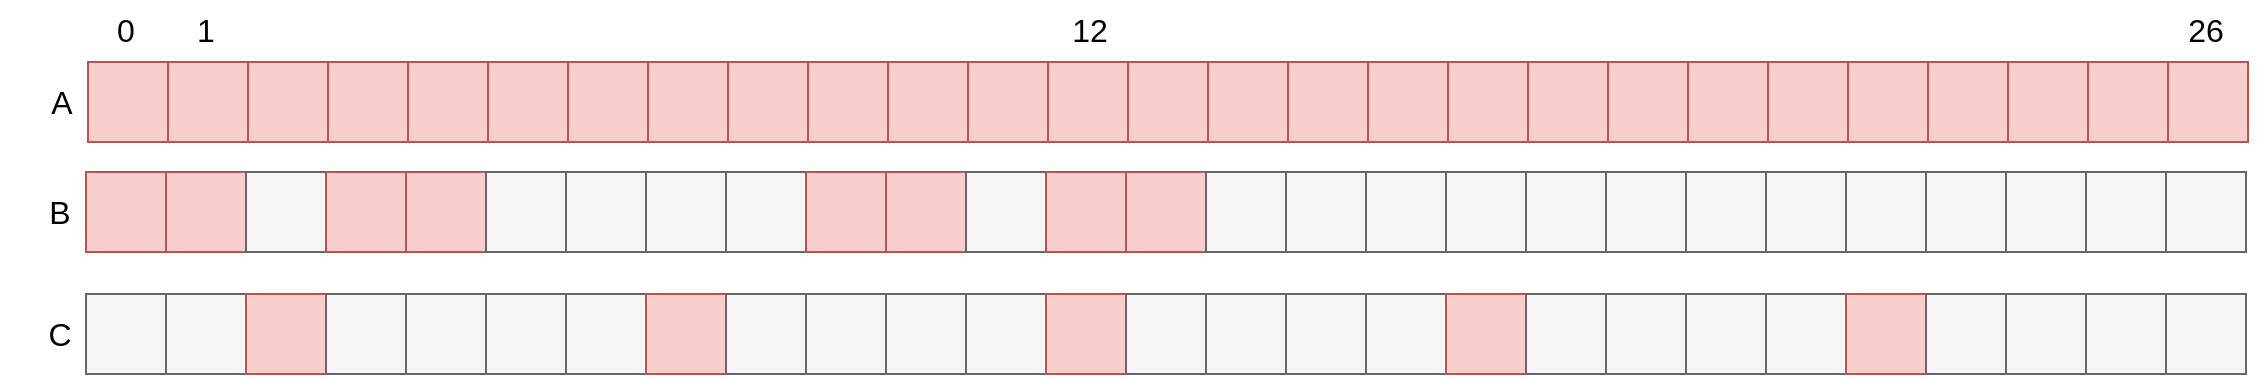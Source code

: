 <mxfile version="20.2.3" type="device"><diagram id="hB45ELTEsidGIPMGBpWh" name="Page-1"><mxGraphModel dx="1426" dy="920" grid="1" gridSize="10" guides="1" tooltips="1" connect="1" arrows="1" fold="1" page="1" pageScale="1" pageWidth="1169" pageHeight="827" math="0" shadow="0"><root><mxCell id="0"/><mxCell id="1" parent="0"/><mxCell id="6-0hSGk9Hx_-3tuUZx68-44" value="" style="whiteSpace=wrap;html=1;aspect=fixed;fontSize=16;fillColor=#f8cecc;strokeColor=#b85450;" parent="1" vertex="1"><mxGeometry x="44" y="75" width="40" height="40" as="geometry"/></mxCell><mxCell id="6-0hSGk9Hx_-3tuUZx68-45" value="" style="whiteSpace=wrap;html=1;aspect=fixed;fontSize=16;fillColor=#f8cecc;strokeColor=#b85450;" parent="1" vertex="1"><mxGeometry x="84" y="75" width="40" height="40" as="geometry"/></mxCell><mxCell id="6-0hSGk9Hx_-3tuUZx68-46" value="" style="whiteSpace=wrap;html=1;aspect=fixed;fontSize=16;fillColor=#f8cecc;strokeColor=#b85450;" parent="1" vertex="1"><mxGeometry x="124" y="75" width="40" height="40" as="geometry"/></mxCell><mxCell id="6-0hSGk9Hx_-3tuUZx68-47" value="" style="whiteSpace=wrap;html=1;aspect=fixed;fontSize=16;fillColor=#f8cecc;strokeColor=#b85450;" parent="1" vertex="1"><mxGeometry x="164" y="75" width="40" height="40" as="geometry"/></mxCell><mxCell id="6-0hSGk9Hx_-3tuUZx68-48" value="" style="whiteSpace=wrap;html=1;aspect=fixed;fontSize=16;fillColor=#f8cecc;strokeColor=#b85450;" parent="1" vertex="1"><mxGeometry x="204" y="75" width="40" height="40" as="geometry"/></mxCell><mxCell id="6-0hSGk9Hx_-3tuUZx68-49" value="" style="whiteSpace=wrap;html=1;aspect=fixed;fontSize=16;fillColor=#f8cecc;strokeColor=#b85450;" parent="1" vertex="1"><mxGeometry x="244" y="75" width="40" height="40" as="geometry"/></mxCell><mxCell id="6-0hSGk9Hx_-3tuUZx68-56" value="A" style="text;html=1;strokeColor=none;fillColor=none;align=center;verticalAlign=middle;whiteSpace=wrap;rounded=0;fontSize=16;" parent="1" vertex="1"><mxGeometry x="1" y="80" width="60" height="30" as="geometry"/></mxCell><mxCell id="6-0hSGk9Hx_-3tuUZx68-65" value="" style="whiteSpace=wrap;html=1;aspect=fixed;fontSize=16;fillColor=#f8cecc;strokeColor=#b85450;" parent="1" vertex="1"><mxGeometry x="284" y="75" width="40" height="40" as="geometry"/></mxCell><mxCell id="6-0hSGk9Hx_-3tuUZx68-66" value="" style="whiteSpace=wrap;html=1;aspect=fixed;fontSize=16;fillColor=#f8cecc;strokeColor=#b85450;" parent="1" vertex="1"><mxGeometry x="324" y="75" width="40" height="40" as="geometry"/></mxCell><mxCell id="6-0hSGk9Hx_-3tuUZx68-67" value="" style="whiteSpace=wrap;html=1;aspect=fixed;fontSize=16;fillColor=#f8cecc;strokeColor=#b85450;" parent="1" vertex="1"><mxGeometry x="364" y="75" width="40" height="40" as="geometry"/></mxCell><mxCell id="6-0hSGk9Hx_-3tuUZx68-68" value="" style="whiteSpace=wrap;html=1;aspect=fixed;fontSize=16;fillColor=#f8cecc;strokeColor=#b85450;" parent="1" vertex="1"><mxGeometry x="404" y="75" width="40" height="40" as="geometry"/></mxCell><mxCell id="6-0hSGk9Hx_-3tuUZx68-69" value="" style="whiteSpace=wrap;html=1;aspect=fixed;fontSize=16;fillColor=#f8cecc;strokeColor=#b85450;" parent="1" vertex="1"><mxGeometry x="444" y="75" width="40" height="40" as="geometry"/></mxCell><mxCell id="6-0hSGk9Hx_-3tuUZx68-70" value="" style="whiteSpace=wrap;html=1;aspect=fixed;fontSize=16;fillColor=#f8cecc;strokeColor=#b85450;" parent="1" vertex="1"><mxGeometry x="484" y="75" width="40" height="40" as="geometry"/></mxCell><mxCell id="6-0hSGk9Hx_-3tuUZx68-71" value="" style="whiteSpace=wrap;html=1;aspect=fixed;fontSize=16;fillColor=#f8cecc;strokeColor=#b85450;" parent="1" vertex="1"><mxGeometry x="524" y="75" width="40" height="40" as="geometry"/></mxCell><mxCell id="6-0hSGk9Hx_-3tuUZx68-72" value="" style="whiteSpace=wrap;html=1;aspect=fixed;fontSize=16;fillColor=#f8cecc;strokeColor=#b85450;" parent="1" vertex="1"><mxGeometry x="564" y="75" width="40" height="40" as="geometry"/></mxCell><mxCell id="6-0hSGk9Hx_-3tuUZx68-73" value="" style="whiteSpace=wrap;html=1;aspect=fixed;fontSize=16;fillColor=#f8cecc;strokeColor=#b85450;" parent="1" vertex="1"><mxGeometry x="604" y="75" width="40" height="40" as="geometry"/></mxCell><mxCell id="6-0hSGk9Hx_-3tuUZx68-74" value="" style="whiteSpace=wrap;html=1;aspect=fixed;fontSize=16;fillColor=#f8cecc;strokeColor=#b85450;" parent="1" vertex="1"><mxGeometry x="644" y="75" width="40" height="40" as="geometry"/></mxCell><mxCell id="6-0hSGk9Hx_-3tuUZx68-75" value="" style="whiteSpace=wrap;html=1;aspect=fixed;fontSize=16;fillColor=#f8cecc;strokeColor=#b85450;" parent="1" vertex="1"><mxGeometry x="684" y="75" width="40" height="40" as="geometry"/></mxCell><mxCell id="6-0hSGk9Hx_-3tuUZx68-76" value="" style="whiteSpace=wrap;html=1;aspect=fixed;fontSize=16;fillColor=#f8cecc;strokeColor=#b85450;" parent="1" vertex="1"><mxGeometry x="724" y="75" width="40" height="40" as="geometry"/></mxCell><mxCell id="6-0hSGk9Hx_-3tuUZx68-77" value="" style="whiteSpace=wrap;html=1;aspect=fixed;fontSize=16;fillColor=#f8cecc;strokeColor=#b85450;" parent="1" vertex="1"><mxGeometry x="764" y="75" width="40" height="40" as="geometry"/></mxCell><mxCell id="6-0hSGk9Hx_-3tuUZx68-78" value="" style="whiteSpace=wrap;html=1;aspect=fixed;fontSize=16;fillColor=#f8cecc;strokeColor=#b85450;" parent="1" vertex="1"><mxGeometry x="804" y="75" width="40" height="40" as="geometry"/></mxCell><mxCell id="6-0hSGk9Hx_-3tuUZx68-79" value="" style="whiteSpace=wrap;html=1;aspect=fixed;fontSize=16;fillColor=#f8cecc;strokeColor=#b85450;" parent="1" vertex="1"><mxGeometry x="844" y="75" width="40" height="40" as="geometry"/></mxCell><mxCell id="6-0hSGk9Hx_-3tuUZx68-80" value="" style="whiteSpace=wrap;html=1;aspect=fixed;fontSize=16;fillColor=#f8cecc;strokeColor=#b85450;" parent="1" vertex="1"><mxGeometry x="884" y="75" width="40" height="40" as="geometry"/></mxCell><mxCell id="6-0hSGk9Hx_-3tuUZx68-81" value="" style="whiteSpace=wrap;html=1;aspect=fixed;fontSize=16;fillColor=#f8cecc;strokeColor=#b85450;" parent="1" vertex="1"><mxGeometry x="924" y="75" width="40" height="40" as="geometry"/></mxCell><mxCell id="6-0hSGk9Hx_-3tuUZx68-82" value="" style="whiteSpace=wrap;html=1;aspect=fixed;fontSize=16;fillColor=#f8cecc;strokeColor=#b85450;" parent="1" vertex="1"><mxGeometry x="964" y="75" width="40" height="40" as="geometry"/></mxCell><mxCell id="6-0hSGk9Hx_-3tuUZx68-83" value="" style="whiteSpace=wrap;html=1;aspect=fixed;fontSize=16;fillColor=#f8cecc;strokeColor=#b85450;" parent="1" vertex="1"><mxGeometry x="1004" y="75" width="40" height="40" as="geometry"/></mxCell><mxCell id="6-0hSGk9Hx_-3tuUZx68-84" value="" style="whiteSpace=wrap;html=1;aspect=fixed;fontSize=16;fillColor=#f8cecc;strokeColor=#b85450;" parent="1" vertex="1"><mxGeometry x="1044" y="75" width="40" height="40" as="geometry"/></mxCell><mxCell id="6-0hSGk9Hx_-3tuUZx68-85" value="" style="whiteSpace=wrap;html=1;aspect=fixed;fontSize=16;fillColor=#f8cecc;strokeColor=#b85450;" parent="1" vertex="1"><mxGeometry x="1084" y="75" width="40" height="40" as="geometry"/></mxCell><mxCell id="6-0hSGk9Hx_-3tuUZx68-86" value="" style="whiteSpace=wrap;html=1;aspect=fixed;fontSize=16;fillColor=#f8cecc;strokeColor=#b85450;" parent="1" vertex="1"><mxGeometry x="43" y="130" width="40" height="40" as="geometry"/></mxCell><mxCell id="6-0hSGk9Hx_-3tuUZx68-87" value="" style="whiteSpace=wrap;html=1;aspect=fixed;fontSize=16;fillColor=#f8cecc;strokeColor=#b85450;" parent="1" vertex="1"><mxGeometry x="83" y="130" width="40" height="40" as="geometry"/></mxCell><mxCell id="6-0hSGk9Hx_-3tuUZx68-88" value="" style="whiteSpace=wrap;html=1;aspect=fixed;fontSize=16;fillColor=#f5f5f5;strokeColor=#666666;fontColor=#333333;" parent="1" vertex="1"><mxGeometry x="123" y="130" width="40" height="40" as="geometry"/></mxCell><mxCell id="6-0hSGk9Hx_-3tuUZx68-89" value="" style="whiteSpace=wrap;html=1;aspect=fixed;fontSize=16;fillColor=#f8cecc;strokeColor=#b85450;" parent="1" vertex="1"><mxGeometry x="163" y="130" width="40" height="40" as="geometry"/></mxCell><mxCell id="6-0hSGk9Hx_-3tuUZx68-90" value="" style="whiteSpace=wrap;html=1;aspect=fixed;fontSize=16;fillColor=#f8cecc;strokeColor=#b85450;" parent="1" vertex="1"><mxGeometry x="203" y="130" width="40" height="40" as="geometry"/></mxCell><mxCell id="6-0hSGk9Hx_-3tuUZx68-91" value="" style="whiteSpace=wrap;html=1;aspect=fixed;fontSize=16;fillColor=#f5f5f5;fontColor=#333333;strokeColor=#666666;" parent="1" vertex="1"><mxGeometry x="243" y="130" width="40" height="40" as="geometry"/></mxCell><mxCell id="6-0hSGk9Hx_-3tuUZx68-92" value="B" style="text;html=1;strokeColor=none;fillColor=none;align=center;verticalAlign=middle;whiteSpace=wrap;rounded=0;fontSize=16;" parent="1" vertex="1"><mxGeometry y="135" width="60" height="30" as="geometry"/></mxCell><mxCell id="6-0hSGk9Hx_-3tuUZx68-93" value="" style="whiteSpace=wrap;html=1;aspect=fixed;fontSize=16;fillColor=#f5f5f5;strokeColor=#666666;fontColor=#333333;" parent="1" vertex="1"><mxGeometry x="283" y="130" width="40" height="40" as="geometry"/></mxCell><mxCell id="6-0hSGk9Hx_-3tuUZx68-94" value="" style="whiteSpace=wrap;html=1;aspect=fixed;fontSize=16;fillColor=#f5f5f5;strokeColor=#666666;fontColor=#333333;" parent="1" vertex="1"><mxGeometry x="323" y="130" width="40" height="40" as="geometry"/></mxCell><mxCell id="6-0hSGk9Hx_-3tuUZx68-95" value="" style="whiteSpace=wrap;html=1;aspect=fixed;fontSize=16;fillColor=#f5f5f5;fontColor=#333333;strokeColor=#666666;" parent="1" vertex="1"><mxGeometry x="363" y="130" width="40" height="40" as="geometry"/></mxCell><mxCell id="6-0hSGk9Hx_-3tuUZx68-96" value="" style="whiteSpace=wrap;html=1;aspect=fixed;fontSize=16;fillColor=#f8cecc;strokeColor=#b85450;" parent="1" vertex="1"><mxGeometry x="403" y="130" width="40" height="40" as="geometry"/></mxCell><mxCell id="6-0hSGk9Hx_-3tuUZx68-97" value="" style="whiteSpace=wrap;html=1;aspect=fixed;fontSize=16;fillColor=#f8cecc;strokeColor=#b85450;" parent="1" vertex="1"><mxGeometry x="443" y="130" width="40" height="40" as="geometry"/></mxCell><mxCell id="6-0hSGk9Hx_-3tuUZx68-98" value="" style="whiteSpace=wrap;html=1;aspect=fixed;fontSize=16;fillColor=#f5f5f5;strokeColor=#666666;fontColor=#333333;" parent="1" vertex="1"><mxGeometry x="483" y="130" width="40" height="40" as="geometry"/></mxCell><mxCell id="6-0hSGk9Hx_-3tuUZx68-99" value="" style="whiteSpace=wrap;html=1;aspect=fixed;fontSize=16;fillColor=#f8cecc;strokeColor=#b85450;" parent="1" vertex="1"><mxGeometry x="523" y="130" width="40" height="40" as="geometry"/></mxCell><mxCell id="6-0hSGk9Hx_-3tuUZx68-100" value="" style="whiteSpace=wrap;html=1;aspect=fixed;fontSize=16;fillColor=#f8cecc;strokeColor=#b85450;" parent="1" vertex="1"><mxGeometry x="563" y="130" width="40" height="40" as="geometry"/></mxCell><mxCell id="6-0hSGk9Hx_-3tuUZx68-101" value="" style="whiteSpace=wrap;html=1;aspect=fixed;fontSize=16;fillColor=#f5f5f5;strokeColor=#666666;fontColor=#333333;" parent="1" vertex="1"><mxGeometry x="603" y="130" width="40" height="40" as="geometry"/></mxCell><mxCell id="6-0hSGk9Hx_-3tuUZx68-102" value="" style="whiteSpace=wrap;html=1;aspect=fixed;fontSize=16;fillColor=#f5f5f5;strokeColor=#666666;fontColor=#333333;" parent="1" vertex="1"><mxGeometry x="643" y="130" width="40" height="40" as="geometry"/></mxCell><mxCell id="6-0hSGk9Hx_-3tuUZx68-103" value="" style="whiteSpace=wrap;html=1;aspect=fixed;fontSize=16;fillColor=#f5f5f5;strokeColor=#666666;fontColor=#333333;" parent="1" vertex="1"><mxGeometry x="683" y="130" width="40" height="40" as="geometry"/></mxCell><mxCell id="6-0hSGk9Hx_-3tuUZx68-104" value="" style="whiteSpace=wrap;html=1;aspect=fixed;fontSize=16;fillColor=#f5f5f5;strokeColor=#666666;fontColor=#333333;" parent="1" vertex="1"><mxGeometry x="723" y="130" width="40" height="40" as="geometry"/></mxCell><mxCell id="6-0hSGk9Hx_-3tuUZx68-105" value="" style="whiteSpace=wrap;html=1;aspect=fixed;fontSize=16;fillColor=#f5f5f5;strokeColor=#666666;fontColor=#333333;" parent="1" vertex="1"><mxGeometry x="763" y="130" width="40" height="40" as="geometry"/></mxCell><mxCell id="6-0hSGk9Hx_-3tuUZx68-106" value="" style="whiteSpace=wrap;html=1;aspect=fixed;fontSize=16;fillColor=#f5f5f5;strokeColor=#666666;fontColor=#333333;" parent="1" vertex="1"><mxGeometry x="803" y="130" width="40" height="40" as="geometry"/></mxCell><mxCell id="6-0hSGk9Hx_-3tuUZx68-107" value="" style="whiteSpace=wrap;html=1;aspect=fixed;fontSize=16;fillColor=#f5f5f5;strokeColor=#666666;fontColor=#333333;" parent="1" vertex="1"><mxGeometry x="843" y="130" width="40" height="40" as="geometry"/></mxCell><mxCell id="6-0hSGk9Hx_-3tuUZx68-108" value="" style="whiteSpace=wrap;html=1;aspect=fixed;fontSize=16;fillColor=#f5f5f5;strokeColor=#666666;fontColor=#333333;" parent="1" vertex="1"><mxGeometry x="883" y="130" width="40" height="40" as="geometry"/></mxCell><mxCell id="6-0hSGk9Hx_-3tuUZx68-109" value="" style="whiteSpace=wrap;html=1;aspect=fixed;fontSize=16;fillColor=#f5f5f5;strokeColor=#666666;fontColor=#333333;" parent="1" vertex="1"><mxGeometry x="923" y="130" width="40" height="40" as="geometry"/></mxCell><mxCell id="6-0hSGk9Hx_-3tuUZx68-110" value="" style="whiteSpace=wrap;html=1;aspect=fixed;fontSize=16;fillColor=#f5f5f5;strokeColor=#666666;fontColor=#333333;" parent="1" vertex="1"><mxGeometry x="963" y="130" width="40" height="40" as="geometry"/></mxCell><mxCell id="6-0hSGk9Hx_-3tuUZx68-111" value="" style="whiteSpace=wrap;html=1;aspect=fixed;fontSize=16;fillColor=#f5f5f5;strokeColor=#666666;fontColor=#333333;" parent="1" vertex="1"><mxGeometry x="1003" y="130" width="40" height="40" as="geometry"/></mxCell><mxCell id="6-0hSGk9Hx_-3tuUZx68-112" value="" style="whiteSpace=wrap;html=1;aspect=fixed;fontSize=16;fillColor=#f5f5f5;strokeColor=#666666;fontColor=#333333;" parent="1" vertex="1"><mxGeometry x="1043" y="130" width="40" height="40" as="geometry"/></mxCell><mxCell id="6-0hSGk9Hx_-3tuUZx68-113" value="" style="whiteSpace=wrap;html=1;aspect=fixed;fontSize=16;fillColor=#f5f5f5;strokeColor=#666666;fontColor=#333333;" parent="1" vertex="1"><mxGeometry x="1083" y="130" width="40" height="40" as="geometry"/></mxCell><mxCell id="6-0hSGk9Hx_-3tuUZx68-114" value="" style="whiteSpace=wrap;html=1;aspect=fixed;fontSize=16;fillColor=#f5f5f5;strokeColor=#666666;fontColor=#333333;" parent="1" vertex="1"><mxGeometry x="43" y="191" width="40" height="40" as="geometry"/></mxCell><mxCell id="6-0hSGk9Hx_-3tuUZx68-115" value="" style="whiteSpace=wrap;html=1;aspect=fixed;fontSize=16;fillColor=#f5f5f5;strokeColor=#666666;fontColor=#333333;" parent="1" vertex="1"><mxGeometry x="83" y="191" width="40" height="40" as="geometry"/></mxCell><mxCell id="6-0hSGk9Hx_-3tuUZx68-116" value="" style="whiteSpace=wrap;html=1;aspect=fixed;fontSize=16;fillColor=#f8cecc;strokeColor=#b85450;" parent="1" vertex="1"><mxGeometry x="123" y="191" width="40" height="40" as="geometry"/></mxCell><mxCell id="6-0hSGk9Hx_-3tuUZx68-117" value="" style="whiteSpace=wrap;html=1;aspect=fixed;fontSize=16;fillColor=#f5f5f5;strokeColor=#666666;fontColor=#333333;" parent="1" vertex="1"><mxGeometry x="163" y="191" width="40" height="40" as="geometry"/></mxCell><mxCell id="6-0hSGk9Hx_-3tuUZx68-118" value="" style="whiteSpace=wrap;html=1;aspect=fixed;fontSize=16;fillColor=#f5f5f5;strokeColor=#666666;fontColor=#333333;" parent="1" vertex="1"><mxGeometry x="203" y="191" width="40" height="40" as="geometry"/></mxCell><mxCell id="6-0hSGk9Hx_-3tuUZx68-119" value="" style="whiteSpace=wrap;html=1;aspect=fixed;fontSize=16;fillColor=#f5f5f5;strokeColor=#666666;fontColor=#333333;" parent="1" vertex="1"><mxGeometry x="243" y="191" width="40" height="40" as="geometry"/></mxCell><mxCell id="6-0hSGk9Hx_-3tuUZx68-120" value="C" style="text;html=1;strokeColor=none;fillColor=none;align=center;verticalAlign=middle;whiteSpace=wrap;rounded=0;fontSize=16;" parent="1" vertex="1"><mxGeometry y="196" width="60" height="30" as="geometry"/></mxCell><mxCell id="6-0hSGk9Hx_-3tuUZx68-121" value="" style="whiteSpace=wrap;html=1;aspect=fixed;fontSize=16;fillColor=#f5f5f5;strokeColor=#666666;fontColor=#333333;" parent="1" vertex="1"><mxGeometry x="283" y="191" width="40" height="40" as="geometry"/></mxCell><mxCell id="6-0hSGk9Hx_-3tuUZx68-122" value="" style="whiteSpace=wrap;html=1;aspect=fixed;fontSize=16;fillColor=#f8cecc;strokeColor=#b85450;" parent="1" vertex="1"><mxGeometry x="323" y="191" width="40" height="40" as="geometry"/></mxCell><mxCell id="6-0hSGk9Hx_-3tuUZx68-123" value="" style="whiteSpace=wrap;html=1;aspect=fixed;fontSize=16;fillColor=#f5f5f5;strokeColor=#666666;fontColor=#333333;" parent="1" vertex="1"><mxGeometry x="363" y="191" width="40" height="40" as="geometry"/></mxCell><mxCell id="6-0hSGk9Hx_-3tuUZx68-124" value="" style="whiteSpace=wrap;html=1;aspect=fixed;fontSize=16;fillColor=#f5f5f5;strokeColor=#666666;fontColor=#333333;" parent="1" vertex="1"><mxGeometry x="403" y="191" width="40" height="40" as="geometry"/></mxCell><mxCell id="6-0hSGk9Hx_-3tuUZx68-125" value="" style="whiteSpace=wrap;html=1;aspect=fixed;fontSize=16;fillColor=#f5f5f5;strokeColor=#666666;fontColor=#333333;" parent="1" vertex="1"><mxGeometry x="443" y="191" width="40" height="40" as="geometry"/></mxCell><mxCell id="6-0hSGk9Hx_-3tuUZx68-126" value="" style="whiteSpace=wrap;html=1;aspect=fixed;fontSize=16;fillColor=#f5f5f5;strokeColor=#666666;fontColor=#333333;" parent="1" vertex="1"><mxGeometry x="483" y="191" width="40" height="40" as="geometry"/></mxCell><mxCell id="6-0hSGk9Hx_-3tuUZx68-127" value="" style="whiteSpace=wrap;html=1;aspect=fixed;fontSize=16;fillColor=#f8cecc;strokeColor=#b85450;" parent="1" vertex="1"><mxGeometry x="523" y="191" width="40" height="40" as="geometry"/></mxCell><mxCell id="6-0hSGk9Hx_-3tuUZx68-128" value="" style="whiteSpace=wrap;html=1;aspect=fixed;fontSize=16;fillColor=#f5f5f5;strokeColor=#666666;fontColor=#333333;" parent="1" vertex="1"><mxGeometry x="563" y="191" width="40" height="40" as="geometry"/></mxCell><mxCell id="6-0hSGk9Hx_-3tuUZx68-129" value="" style="whiteSpace=wrap;html=1;aspect=fixed;fontSize=16;fillColor=#f5f5f5;strokeColor=#666666;fontColor=#333333;" parent="1" vertex="1"><mxGeometry x="603" y="191" width="40" height="40" as="geometry"/></mxCell><mxCell id="6-0hSGk9Hx_-3tuUZx68-130" value="" style="whiteSpace=wrap;html=1;aspect=fixed;fontSize=16;fillColor=#f5f5f5;strokeColor=#666666;fontColor=#333333;" parent="1" vertex="1"><mxGeometry x="643" y="191" width="40" height="40" as="geometry"/></mxCell><mxCell id="6-0hSGk9Hx_-3tuUZx68-131" value="" style="whiteSpace=wrap;html=1;aspect=fixed;fontSize=16;fillColor=#f5f5f5;strokeColor=#666666;fontColor=#333333;" parent="1" vertex="1"><mxGeometry x="683" y="191" width="40" height="40" as="geometry"/></mxCell><mxCell id="6-0hSGk9Hx_-3tuUZx68-132" value="" style="whiteSpace=wrap;html=1;aspect=fixed;fontSize=16;fillColor=#f8cecc;strokeColor=#b85450;" parent="1" vertex="1"><mxGeometry x="723" y="191" width="40" height="40" as="geometry"/></mxCell><mxCell id="6-0hSGk9Hx_-3tuUZx68-133" value="" style="whiteSpace=wrap;html=1;aspect=fixed;fontSize=16;fillColor=#f5f5f5;strokeColor=#666666;fontColor=#333333;" parent="1" vertex="1"><mxGeometry x="763" y="191" width="40" height="40" as="geometry"/></mxCell><mxCell id="6-0hSGk9Hx_-3tuUZx68-134" value="" style="whiteSpace=wrap;html=1;aspect=fixed;fontSize=16;fillColor=#f5f5f5;strokeColor=#666666;fontColor=#333333;" parent="1" vertex="1"><mxGeometry x="803" y="191" width="40" height="40" as="geometry"/></mxCell><mxCell id="6-0hSGk9Hx_-3tuUZx68-135" value="" style="whiteSpace=wrap;html=1;aspect=fixed;fontSize=16;fillColor=#f5f5f5;strokeColor=#666666;fontColor=#333333;" parent="1" vertex="1"><mxGeometry x="843" y="191" width="40" height="40" as="geometry"/></mxCell><mxCell id="6-0hSGk9Hx_-3tuUZx68-136" value="" style="whiteSpace=wrap;html=1;aspect=fixed;fontSize=16;fillColor=#f5f5f5;strokeColor=#666666;fontColor=#333333;" parent="1" vertex="1"><mxGeometry x="883" y="191" width="40" height="40" as="geometry"/></mxCell><mxCell id="6-0hSGk9Hx_-3tuUZx68-137" value="" style="whiteSpace=wrap;html=1;aspect=fixed;fontSize=16;fillColor=#f8cecc;strokeColor=#b85450;" parent="1" vertex="1"><mxGeometry x="923" y="191" width="40" height="40" as="geometry"/></mxCell><mxCell id="6-0hSGk9Hx_-3tuUZx68-138" value="" style="whiteSpace=wrap;html=1;aspect=fixed;fontSize=16;fillColor=#f5f5f5;strokeColor=#666666;fontColor=#333333;" parent="1" vertex="1"><mxGeometry x="963" y="191" width="40" height="40" as="geometry"/></mxCell><mxCell id="6-0hSGk9Hx_-3tuUZx68-139" value="" style="whiteSpace=wrap;html=1;aspect=fixed;fontSize=16;fillColor=#f5f5f5;strokeColor=#666666;fontColor=#333333;" parent="1" vertex="1"><mxGeometry x="1003" y="191" width="40" height="40" as="geometry"/></mxCell><mxCell id="6-0hSGk9Hx_-3tuUZx68-140" value="" style="whiteSpace=wrap;html=1;aspect=fixed;fontSize=16;fillColor=#f5f5f5;strokeColor=#666666;fontColor=#333333;" parent="1" vertex="1"><mxGeometry x="1043" y="191" width="40" height="40" as="geometry"/></mxCell><mxCell id="6-0hSGk9Hx_-3tuUZx68-141" value="" style="whiteSpace=wrap;html=1;aspect=fixed;fontSize=16;fillColor=#f5f5f5;strokeColor=#666666;fontColor=#333333;" parent="1" vertex="1"><mxGeometry x="1083" y="191" width="40" height="40" as="geometry"/></mxCell><mxCell id="0stWeCXZDJ3DsyGrqNkC-1" value="0" style="text;html=1;strokeColor=none;fillColor=none;align=center;verticalAlign=middle;whiteSpace=wrap;rounded=0;fontSize=16;" vertex="1" parent="1"><mxGeometry x="33" y="44" width="60" height="30" as="geometry"/></mxCell><mxCell id="0stWeCXZDJ3DsyGrqNkC-2" value="1" style="text;html=1;strokeColor=none;fillColor=none;align=center;verticalAlign=middle;whiteSpace=wrap;rounded=0;fontSize=16;" vertex="1" parent="1"><mxGeometry x="73" y="44" width="60" height="30" as="geometry"/></mxCell><mxCell id="0stWeCXZDJ3DsyGrqNkC-3" value="26" style="text;html=1;strokeColor=none;fillColor=none;align=center;verticalAlign=middle;whiteSpace=wrap;rounded=0;fontSize=16;" vertex="1" parent="1"><mxGeometry x="1073" y="44" width="60" height="30" as="geometry"/></mxCell><mxCell id="0stWeCXZDJ3DsyGrqNkC-4" value="12" style="text;html=1;strokeColor=none;fillColor=none;align=center;verticalAlign=middle;whiteSpace=wrap;rounded=0;fontSize=16;" vertex="1" parent="1"><mxGeometry x="515" y="44" width="60" height="30" as="geometry"/></mxCell></root></mxGraphModel></diagram></mxfile>